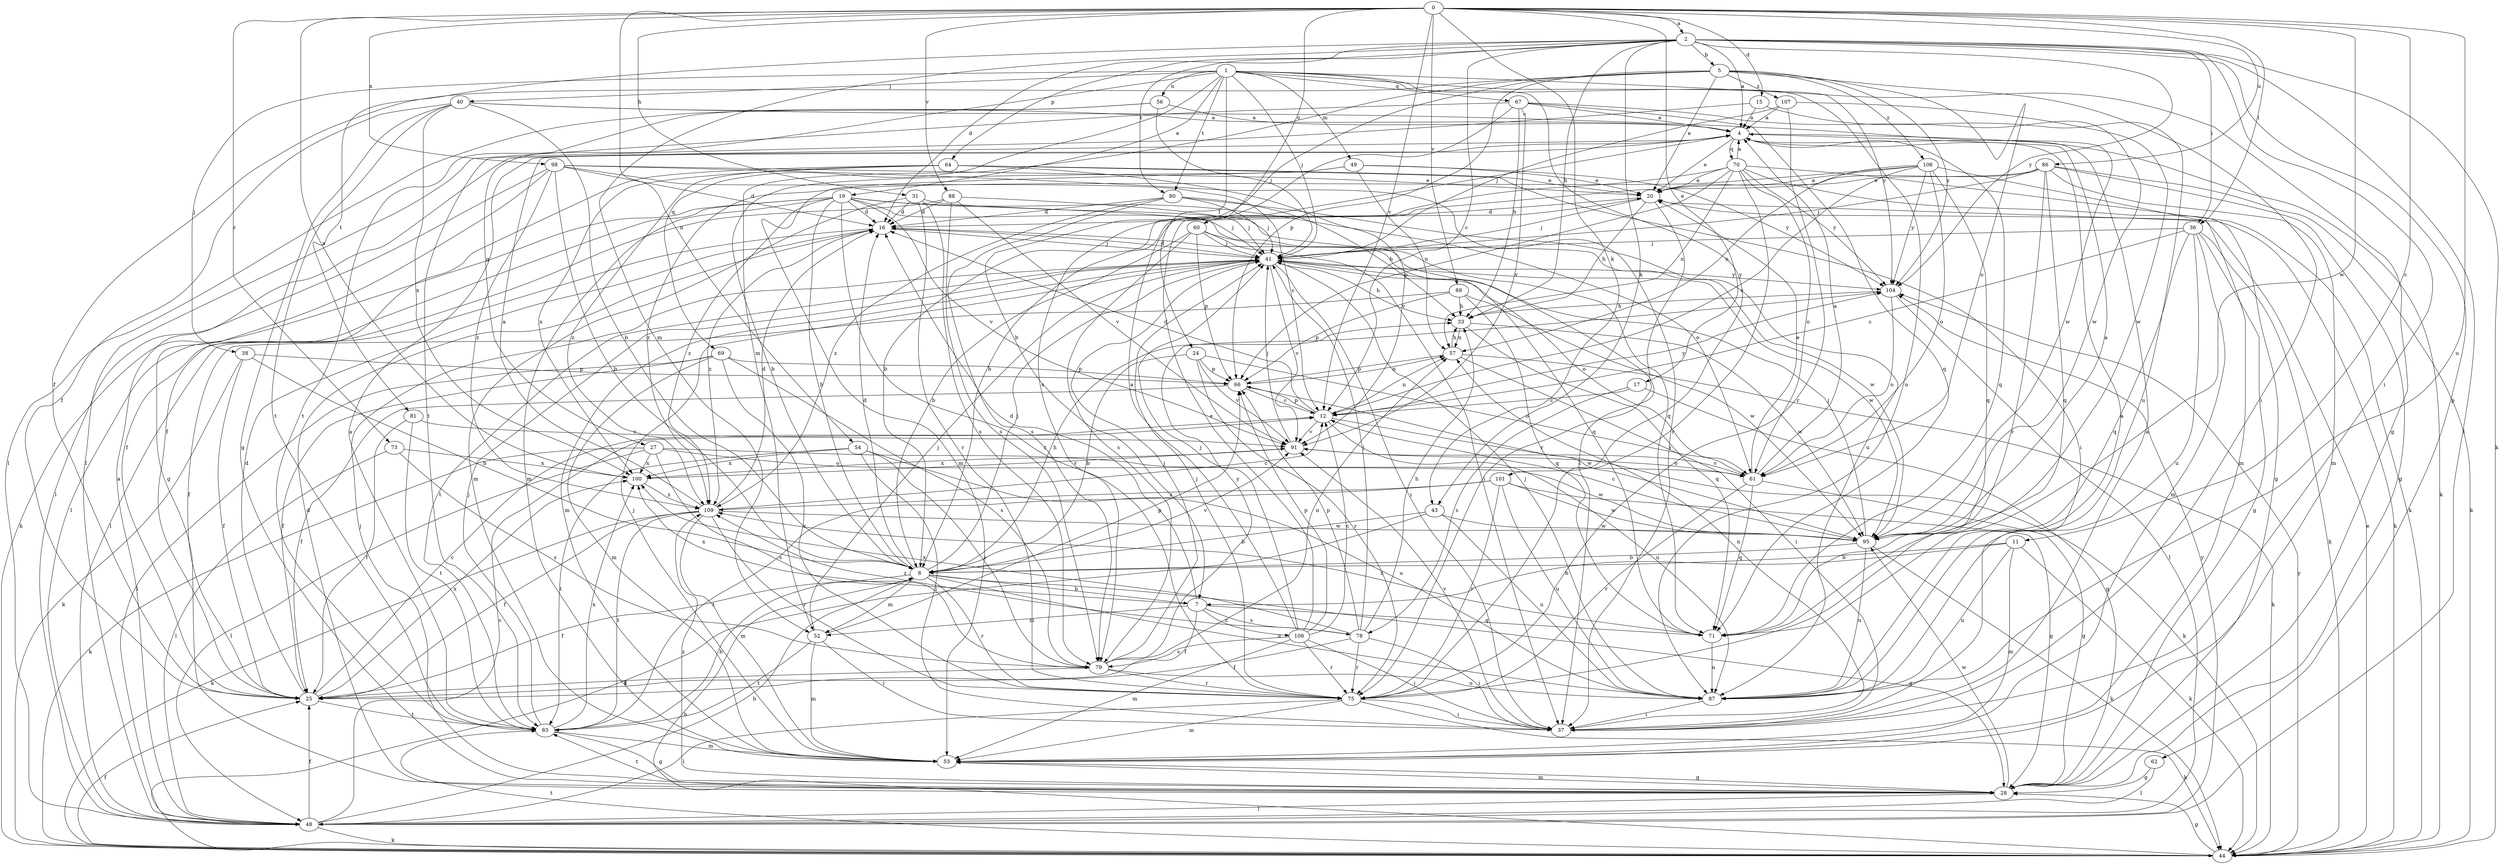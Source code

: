 strict digraph  {
0;
1;
2;
4;
5;
7;
8;
11;
12;
15;
16;
17;
19;
20;
24;
25;
27;
28;
31;
33;
36;
37;
38;
40;
41;
43;
44;
48;
49;
52;
53;
54;
56;
57;
60;
61;
62;
64;
66;
67;
69;
70;
71;
73;
75;
78;
79;
80;
81;
83;
86;
87;
88;
89;
91;
95;
98;
100;
101;
104;
106;
107;
108;
109;
0 -> 2  [label=a];
0 -> 11  [label=c];
0 -> 12  [label=c];
0 -> 15  [label=d];
0 -> 17  [label=e];
0 -> 31  [label=h];
0 -> 36  [label=i];
0 -> 43  [label=k];
0 -> 54  [label=n];
0 -> 60  [label=o];
0 -> 73  [label=r];
0 -> 86  [label=u];
0 -> 87  [label=u];
0 -> 88  [label=v];
0 -> 89  [label=v];
0 -> 95  [label=w];
0 -> 98  [label=x];
0 -> 100  [label=x];
1 -> 19  [label=e];
1 -> 24  [label=f];
1 -> 27  [label=g];
1 -> 28  [label=g];
1 -> 38  [label=j];
1 -> 40  [label=j];
1 -> 41  [label=j];
1 -> 49  [label=m];
1 -> 56  [label=n];
1 -> 67  [label=q];
1 -> 69  [label=q];
1 -> 80  [label=t];
1 -> 87  [label=u];
1 -> 101  [label=y];
1 -> 104  [label=y];
2 -> 4  [label=a];
2 -> 5  [label=b];
2 -> 12  [label=c];
2 -> 16  [label=d];
2 -> 33  [label=h];
2 -> 36  [label=i];
2 -> 37  [label=i];
2 -> 43  [label=k];
2 -> 44  [label=k];
2 -> 48  [label=l];
2 -> 52  [label=m];
2 -> 62  [label=p];
2 -> 64  [label=p];
2 -> 80  [label=t];
2 -> 81  [label=t];
2 -> 104  [label=y];
4 -> 20  [label=e];
4 -> 44  [label=k];
4 -> 70  [label=q];
4 -> 71  [label=q];
5 -> 7  [label=b];
5 -> 20  [label=e];
5 -> 25  [label=f];
5 -> 37  [label=i];
5 -> 52  [label=m];
5 -> 61  [label=o];
5 -> 66  [label=p];
5 -> 104  [label=y];
5 -> 106  [label=z];
5 -> 107  [label=z];
7 -> 16  [label=d];
7 -> 25  [label=f];
7 -> 52  [label=m];
7 -> 71  [label=q];
7 -> 78  [label=s];
7 -> 100  [label=x];
7 -> 108  [label=z];
8 -> 7  [label=b];
8 -> 16  [label=d];
8 -> 25  [label=f];
8 -> 28  [label=g];
8 -> 33  [label=h];
8 -> 41  [label=j];
8 -> 52  [label=m];
8 -> 75  [label=r];
8 -> 87  [label=u];
8 -> 91  [label=v];
11 -> 7  [label=b];
11 -> 8  [label=b];
11 -> 44  [label=k];
11 -> 53  [label=m];
11 -> 87  [label=u];
12 -> 16  [label=d];
12 -> 44  [label=k];
12 -> 57  [label=n];
12 -> 66  [label=p];
12 -> 87  [label=u];
12 -> 91  [label=v];
12 -> 104  [label=y];
15 -> 4  [label=a];
15 -> 83  [label=t];
15 -> 87  [label=u];
16 -> 41  [label=j];
16 -> 48  [label=l];
16 -> 95  [label=w];
16 -> 109  [label=z];
17 -> 12  [label=c];
17 -> 28  [label=g];
17 -> 78  [label=s];
19 -> 8  [label=b];
19 -> 16  [label=d];
19 -> 37  [label=i];
19 -> 44  [label=k];
19 -> 48  [label=l];
19 -> 53  [label=m];
19 -> 61  [label=o];
19 -> 71  [label=q];
19 -> 75  [label=r];
19 -> 91  [label=v];
19 -> 109  [label=z];
20 -> 16  [label=d];
20 -> 33  [label=h];
20 -> 41  [label=j];
20 -> 44  [label=k];
20 -> 75  [label=r];
24 -> 8  [label=b];
24 -> 61  [label=o];
24 -> 66  [label=p];
24 -> 75  [label=r];
24 -> 91  [label=v];
25 -> 12  [label=c];
25 -> 16  [label=d];
25 -> 83  [label=t];
25 -> 100  [label=x];
27 -> 44  [label=k];
27 -> 48  [label=l];
27 -> 61  [label=o];
27 -> 79  [label=s];
27 -> 95  [label=w];
27 -> 100  [label=x];
28 -> 16  [label=d];
28 -> 41  [label=j];
28 -> 48  [label=l];
28 -> 53  [label=m];
28 -> 83  [label=t];
28 -> 95  [label=w];
28 -> 109  [label=z];
31 -> 16  [label=d];
31 -> 41  [label=j];
31 -> 53  [label=m];
31 -> 75  [label=r];
31 -> 79  [label=s];
33 -> 57  [label=n];
33 -> 71  [label=q];
33 -> 95  [label=w];
36 -> 12  [label=c];
36 -> 28  [label=g];
36 -> 41  [label=j];
36 -> 44  [label=k];
36 -> 53  [label=m];
36 -> 71  [label=q];
36 -> 87  [label=u];
37 -> 4  [label=a];
37 -> 57  [label=n];
37 -> 91  [label=v];
38 -> 8  [label=b];
38 -> 25  [label=f];
38 -> 44  [label=k];
38 -> 66  [label=p];
40 -> 4  [label=a];
40 -> 8  [label=b];
40 -> 25  [label=f];
40 -> 28  [label=g];
40 -> 83  [label=t];
40 -> 95  [label=w];
40 -> 100  [label=x];
41 -> 16  [label=d];
41 -> 33  [label=h];
41 -> 37  [label=i];
41 -> 53  [label=m];
41 -> 61  [label=o];
41 -> 83  [label=t];
41 -> 91  [label=v];
41 -> 95  [label=w];
41 -> 104  [label=y];
43 -> 8  [label=b];
43 -> 44  [label=k];
43 -> 87  [label=u];
43 -> 95  [label=w];
44 -> 8  [label=b];
44 -> 20  [label=e];
44 -> 25  [label=f];
44 -> 28  [label=g];
44 -> 83  [label=t];
44 -> 104  [label=y];
48 -> 4  [label=a];
48 -> 8  [label=b];
48 -> 12  [label=c];
48 -> 25  [label=f];
48 -> 44  [label=k];
48 -> 104  [label=y];
49 -> 8  [label=b];
49 -> 20  [label=e];
49 -> 53  [label=m];
49 -> 57  [label=n];
49 -> 104  [label=y];
52 -> 37  [label=i];
52 -> 41  [label=j];
52 -> 53  [label=m];
52 -> 66  [label=p];
52 -> 83  [label=t];
53 -> 28  [label=g];
53 -> 41  [label=j];
54 -> 37  [label=i];
54 -> 79  [label=s];
54 -> 83  [label=t];
54 -> 87  [label=u];
54 -> 100  [label=x];
56 -> 4  [label=a];
56 -> 41  [label=j];
56 -> 48  [label=l];
56 -> 83  [label=t];
57 -> 33  [label=h];
57 -> 37  [label=i];
57 -> 44  [label=k];
57 -> 66  [label=p];
60 -> 8  [label=b];
60 -> 37  [label=i];
60 -> 41  [label=j];
60 -> 66  [label=p];
60 -> 71  [label=q];
60 -> 79  [label=s];
61 -> 4  [label=a];
61 -> 20  [label=e];
61 -> 28  [label=g];
61 -> 71  [label=q];
61 -> 75  [label=r];
61 -> 91  [label=v];
62 -> 28  [label=g];
62 -> 48  [label=l];
64 -> 20  [label=e];
64 -> 25  [label=f];
64 -> 37  [label=i];
64 -> 91  [label=v];
64 -> 100  [label=x];
64 -> 109  [label=z];
66 -> 12  [label=c];
66 -> 25  [label=f];
66 -> 57  [label=n];
66 -> 95  [label=w];
67 -> 4  [label=a];
67 -> 33  [label=h];
67 -> 48  [label=l];
67 -> 71  [label=q];
67 -> 79  [label=s];
67 -> 91  [label=v];
67 -> 95  [label=w];
69 -> 25  [label=f];
69 -> 48  [label=l];
69 -> 53  [label=m];
69 -> 66  [label=p];
69 -> 75  [label=r];
69 -> 79  [label=s];
70 -> 4  [label=a];
70 -> 8  [label=b];
70 -> 20  [label=e];
70 -> 28  [label=g];
70 -> 44  [label=k];
70 -> 57  [label=n];
70 -> 61  [label=o];
70 -> 66  [label=p];
70 -> 75  [label=r];
70 -> 104  [label=y];
71 -> 87  [label=u];
71 -> 109  [label=z];
73 -> 48  [label=l];
73 -> 79  [label=s];
73 -> 100  [label=x];
75 -> 37  [label=i];
75 -> 41  [label=j];
75 -> 44  [label=k];
75 -> 48  [label=l];
75 -> 53  [label=m];
78 -> 25  [label=f];
78 -> 33  [label=h];
78 -> 37  [label=i];
78 -> 41  [label=j];
78 -> 66  [label=p];
78 -> 75  [label=r];
78 -> 100  [label=x];
78 -> 109  [label=z];
79 -> 25  [label=f];
79 -> 41  [label=j];
79 -> 57  [label=n];
79 -> 75  [label=r];
79 -> 87  [label=u];
79 -> 104  [label=y];
80 -> 16  [label=d];
80 -> 33  [label=h];
80 -> 41  [label=j];
80 -> 79  [label=s];
80 -> 87  [label=u];
80 -> 109  [label=z];
81 -> 25  [label=f];
81 -> 83  [label=t];
81 -> 91  [label=v];
83 -> 4  [label=a];
83 -> 8  [label=b];
83 -> 28  [label=g];
83 -> 41  [label=j];
83 -> 53  [label=m];
83 -> 100  [label=x];
86 -> 8  [label=b];
86 -> 20  [label=e];
86 -> 28  [label=g];
86 -> 41  [label=j];
86 -> 44  [label=k];
86 -> 53  [label=m];
86 -> 71  [label=q];
86 -> 75  [label=r];
87 -> 4  [label=a];
87 -> 37  [label=i];
87 -> 41  [label=j];
88 -> 16  [label=d];
88 -> 25  [label=f];
88 -> 41  [label=j];
88 -> 79  [label=s];
88 -> 91  [label=v];
89 -> 25  [label=f];
89 -> 33  [label=h];
89 -> 66  [label=p];
89 -> 71  [label=q];
89 -> 95  [label=w];
91 -> 41  [label=j];
91 -> 61  [label=o];
91 -> 100  [label=x];
95 -> 4  [label=a];
95 -> 8  [label=b];
95 -> 12  [label=c];
95 -> 41  [label=j];
95 -> 44  [label=k];
95 -> 87  [label=u];
98 -> 8  [label=b];
98 -> 12  [label=c];
98 -> 16  [label=d];
98 -> 20  [label=e];
98 -> 28  [label=g];
98 -> 37  [label=i];
98 -> 48  [label=l];
98 -> 109  [label=z];
100 -> 91  [label=v];
100 -> 109  [label=z];
101 -> 28  [label=g];
101 -> 75  [label=r];
101 -> 83  [label=t];
101 -> 87  [label=u];
101 -> 95  [label=w];
101 -> 109  [label=z];
104 -> 33  [label=h];
104 -> 48  [label=l];
104 -> 61  [label=o];
106 -> 12  [label=c];
106 -> 20  [label=e];
106 -> 53  [label=m];
106 -> 57  [label=n];
106 -> 61  [label=o];
106 -> 71  [label=q];
106 -> 104  [label=y];
106 -> 109  [label=z];
107 -> 4  [label=a];
107 -> 41  [label=j];
107 -> 75  [label=r];
107 -> 95  [label=w];
108 -> 4  [label=a];
108 -> 12  [label=c];
108 -> 20  [label=e];
108 -> 37  [label=i];
108 -> 41  [label=j];
108 -> 53  [label=m];
108 -> 66  [label=p];
108 -> 75  [label=r];
108 -> 79  [label=s];
109 -> 4  [label=a];
109 -> 12  [label=c];
109 -> 16  [label=d];
109 -> 25  [label=f];
109 -> 44  [label=k];
109 -> 53  [label=m];
109 -> 75  [label=r];
109 -> 83  [label=t];
109 -> 95  [label=w];
}
